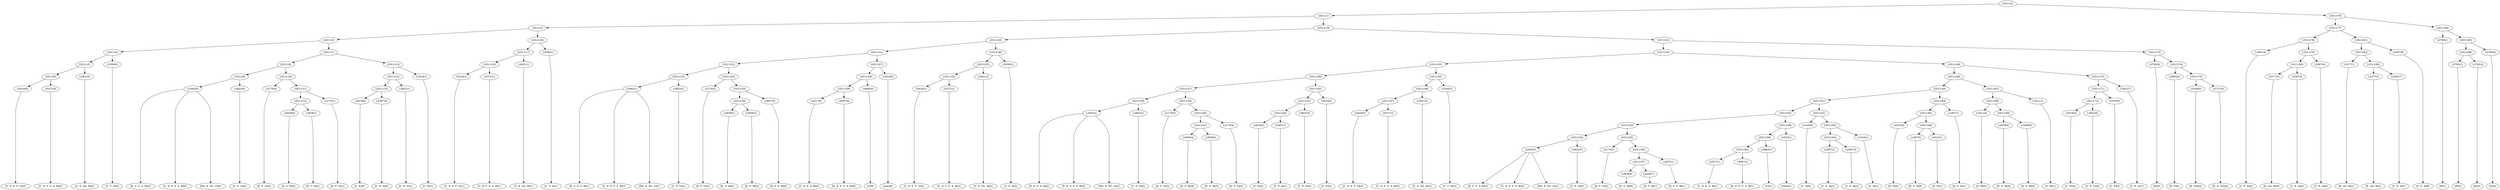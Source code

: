 digraph sample{
"L5416(0)"->"[C  D  E  F  G](0)"
"L5371(0)"->"[C  D  F  G  A  B](0)"
"L5511(6)"->"L5416(0)"
"L5511(6)"->"L5371(0)"
"L3451(0)"->"[C  E  Gis  B](0)"
"L5511(5)"->"L5511(6)"
"L5511(5)"->"L3451(0)"
"L5350(0)"->"[C  F  A](0)"
"L5511(4)"->"L5511(5)"
"L5511(4)"->"L5350(0)"
"L3362(0)"->"[E  F  G  A  B](0)"
"L3362(0)"->"[C  D  E  F  A  B](0)"
"L3362(0)"->"[Dis  E  Fis  G](0)"
"L3822(0)"->"[C  E  G](0)"
"L5511(9)"->"L3362(0)"
"L5511(9)"->"L3822(0)"
"L2170(0)"->"[D  F  G](0)"
"L2639(0)"->"[D  G  B](0)"
"L2639(1)"->"[D  G  B](1)"
"L5511(12)"->"L2639(0)"
"L5511(12)"->"L2639(1)"
"L2170(1)"->"[D  F  G](1)"
"L5511(11)"->"L5511(12)"
"L5511(11)"->"L2170(1)"
"L5511(10)"->"L2170(0)"
"L5511(10)"->"L5511(11)"
"L5511(8)"->"L5511(9)"
"L5511(8)"->"L5511(10)"
"L3019(0)"->"[C  E](0)"
"L2567(0)"->"[C  E  A](0)"
"L5511(15)"->"L3019(0)"
"L5511(15)"->"L2567(0)"
"L3822(1)"->"[C  E  G](1)"
"L5511(14)"->"L5511(15)"
"L5511(14)"->"L3822(1)"
"L3019(1)"->"[C  E](1)"
"L5511(13)"->"L5511(14)"
"L5511(13)"->"L3019(1)"
"L5511(7)"->"L5511(8)"
"L5511(7)"->"L5511(13)"
"L5511(3)"->"L5511(4)"
"L5511(3)"->"L5511(7)"
"L5416(1)"->"[C  D  E  F  G](1)"
"L5371(1)"->"[C  D  F  G  A  B](1)"
"L5511(18)"->"L5416(1)"
"L5511(18)"->"L5371(1)"
"L3451(1)"->"[C  E  Gis  B](1)"
"L5511(17)"->"L5511(18)"
"L5511(17)"->"L3451(1)"
"L5350(1)"->"[C  F  A](1)"
"L5511(16)"->"L5511(17)"
"L5511(16)"->"L5350(1)"
"L5511(2)"->"L5511(3)"
"L5511(2)"->"L5511(16)"
"L3362(1)"->"[E  F  G  A  B](1)"
"L3362(1)"->"[C  D  E  F  A  B](1)"
"L3362(1)"->"[Dis  E  Fis  G](1)"
"L3822(2)"->"[C  E  G](2)"
"L5511(23)"->"L3362(1)"
"L5511(23)"->"L3822(2)"
"L2170(2)"->"[D  F  G](2)"
"L2639(2)"->"[D  G  B](2)"
"L2639(3)"->"[D  G  B](3)"
"L5511(26)"->"L2639(2)"
"L5511(26)"->"L2639(3)"
"L4037(0)"->"[D  F  G  B](0)"
"L5511(25)"->"L5511(26)"
"L5511(25)"->"L4037(0)"
"L5511(24)"->"L2170(2)"
"L5511(24)"->"L5511(25)"
"L5511(22)"->"L5511(23)"
"L5511(22)"->"L5511(24)"
"L2517(0)"->"[C  D  E  A  B](0)"
"L4567(0)"->"[D  E  F  G  A  B](0)"
"L5511(29)"->"L2517(0)"
"L5511(29)"->"L4567(0)"
"L4865(0)"->"[C](0)"
"L5511(28)"->"L5511(29)"
"L5511(28)"->"L4865(0)"
"L3523(0)"->"[rest](0)"
"L5511(27)"->"L5511(28)"
"L5511(27)"->"L3523(0)"
"L5511(21)"->"L5511(22)"
"L5511(21)"->"L5511(27)"
"L5416(2)"->"[C  D  E  F  G](2)"
"L5371(2)"->"[C  D  F  G  A  B](2)"
"L5511(32)"->"L5416(2)"
"L5511(32)"->"L5371(2)"
"L3451(2)"->"[C  E  Gis  B](2)"
"L5511(31)"->"L5511(32)"
"L5511(31)"->"L3451(2)"
"L5350(2)"->"[C  F  A](2)"
"L5511(30)"->"L5511(31)"
"L5511(30)"->"L5350(2)"
"L5511(20)"->"L5511(21)"
"L5511(20)"->"L5511(30)"
"L3362(2)"->"[E  F  G  A  B](2)"
"L3362(2)"->"[C  D  E  F  A  B](2)"
"L3362(2)"->"[Dis  E  Fis  G](2)"
"L3822(3)"->"[C  E  G](3)"
"L5511(38)"->"L3362(2)"
"L5511(38)"->"L3822(3)"
"L2170(3)"->"[D  F  G](3)"
"L2639(4)"->"[D  G  B](4)"
"L2639(5)"->"[D  G  B](5)"
"L5511(41)"->"L2639(4)"
"L5511(41)"->"L2639(5)"
"L2170(4)"->"[D  F  G](4)"
"L5511(40)"->"L5511(41)"
"L5511(40)"->"L2170(4)"
"L5511(39)"->"L2170(3)"
"L5511(39)"->"L5511(40)"
"L5511(37)"->"L5511(38)"
"L5511(37)"->"L5511(39)"
"L3019(2)"->"[C  E](2)"
"L2567(1)"->"[C  E  A](1)"
"L5511(44)"->"L3019(2)"
"L5511(44)"->"L2567(1)"
"L3822(4)"->"[C  E  G](4)"
"L5511(43)"->"L5511(44)"
"L5511(43)"->"L3822(4)"
"L3019(3)"->"[C  E](3)"
"L5511(42)"->"L5511(43)"
"L5511(42)"->"L3019(3)"
"L5511(36)"->"L5511(37)"
"L5511(36)"->"L5511(42)"
"L5416(3)"->"[C  D  E  F  G](3)"
"L5371(3)"->"[C  D  F  G  A  B](3)"
"L5511(47)"->"L5416(3)"
"L5511(47)"->"L5371(3)"
"L3451(3)"->"[C  E  Gis  B](3)"
"L5511(46)"->"L5511(47)"
"L5511(46)"->"L3451(3)"
"L5350(3)"->"[C  F  A](3)"
"L5511(45)"->"L5511(46)"
"L5511(45)"->"L5350(3)"
"L5511(35)"->"L5511(36)"
"L5511(35)"->"L5511(45)"
"L3362(3)"->"[E  F  G  A  B](3)"
"L3362(3)"->"[C  D  E  F  A  B](3)"
"L3362(3)"->"[Dis  E  Fis  G](3)"
"L3822(5)"->"[C  E  G](5)"
"L5511(54)"->"L3362(3)"
"L5511(54)"->"L3822(5)"
"L2170(5)"->"[D  F  G](5)"
"L2639(6)"->"[D  G  B](6)"
"L2639(7)"->"[D  G  B](7)"
"L5511(57)"->"L2639(6)"
"L5511(57)"->"L2639(7)"
"L4037(1)"->"[D  F  G  B](1)"
"L5511(56)"->"L5511(57)"
"L5511(56)"->"L4037(1)"
"L5511(55)"->"L2170(5)"
"L5511(55)"->"L5511(56)"
"L5511(53)"->"L5511(54)"
"L5511(53)"->"L5511(55)"
"L2517(1)"->"[C  D  E  A  B](1)"
"L4567(1)"->"[D  E  F  G  A  B](1)"
"L5511(60)"->"L2517(1)"
"L5511(60)"->"L4567(1)"
"L4865(1)"->"[C](1)"
"L5511(59)"->"L5511(60)"
"L5511(59)"->"L4865(1)"
"L3523(1)"->"[rest](1)"
"L5511(58)"->"L5511(59)"
"L5511(58)"->"L3523(1)"
"L5511(52)"->"L5511(53)"
"L5511(52)"->"L5511(58)"
"L1016(0)"->"[C  A](0)"
"L2567(2)"->"[C  E  A](2)"
"L2567(3)"->"[C  E  A](3)"
"L5511(63)"->"L2567(2)"
"L5511(63)"->"L2567(3)"
"L1016(1)"->"[C  A](1)"
"L5511(62)"->"L5511(63)"
"L5511(62)"->"L1016(1)"
"L5511(61)"->"L1016(0)"
"L5511(61)"->"L5511(62)"
"L5511(51)"->"L5511(52)"
"L5511(51)"->"L5511(61)"
"L4313(0)"->"[D  F](0)"
"L1467(0)"->"[D  F  A](0)"
"L4313(1)"->"[D  F](1)"
"L5511(66)"->"L1467(0)"
"L5511(66)"->"L4313(1)"
"L5511(65)"->"L4313(0)"
"L5511(65)"->"L5511(66)"
"L1467(1)"->"[D  F  A](1)"
"L5511(64)"->"L5511(65)"
"L5511(64)"->"L1467(1)"
"L5511(50)"->"L5511(51)"
"L5511(50)"->"L5511(64)"
"L1611(0)"->"[G  B](0)"
"L2639(8)"->"[D  G  B](8)"
"L2639(9)"->"[D  G  B](9)"
"L5511(69)"->"L2639(8)"
"L5511(69)"->"L2639(9)"
"L5511(68)"->"L1611(0)"
"L5511(68)"->"L5511(69)"
"L1611(1)"->"[G  B](1)"
"L5511(67)"->"L5511(68)"
"L5511(67)"->"L1611(1)"
"L5511(49)"->"L5511(50)"
"L5511(49)"->"L5511(67)"
"L3019(4)"->"[C  E](4)"
"L3822(6)"->"[C  E  G](6)"
"L5511(72)"->"L3019(4)"
"L5511(72)"->"L3822(6)"
"L3019(5)"->"[C  E](5)"
"L5511(71)"->"L5511(72)"
"L5511(71)"->"L3019(5)"
"L3822(7)"->"[C  E  G](7)"
"L5511(70)"->"L5511(71)"
"L5511(70)"->"L3822(7)"
"L5511(48)"->"L5511(49)"
"L5511(48)"->"L5511(70)"
"L5511(34)"->"L5511(35)"
"L5511(34)"->"L5511(48)"
"L3765(0)"->"[E](0)"
"L2804(0)"->"[E  F](0)"
"L3164(0)"->"[E  Fis](0)"
"L3727(0)"->"[D  E  Gis](0)"
"L5511(75)"->"L3164(0)"
"L5511(75)"->"L3727(0)"
"L5511(74)"->"L2804(0)"
"L5511(74)"->"L5511(75)"
"L5511(73)"->"L3765(0)"
"L5511(73)"->"L5511(74)"
"L5511(33)"->"L5511(34)"
"L5511(33)"->"L5511(73)"
"L5511(19)"->"L5511(20)"
"L5511(19)"->"L5511(33)"
"L5511(1)"->"L5511(2)"
"L5511(1)"->"L5511(19)"
"L2567(4)"->"[C  E  A](4)"
"L3377(0)"->"[E  Gis  B](0)"
"L2567(5)"->"[C  E  A](5)"
"L5511(80)"->"L3377(0)"
"L5511(80)"->"L2567(5)"
"L2567(6)"->"[C  E  A](6)"
"L5511(79)"->"L5511(80)"
"L5511(79)"->"L2567(6)"
"L5511(78)"->"L2567(4)"
"L5511(78)"->"L5511(79)"
"L3377(1)"->"[E  Gis  B](1)"
"L3377(2)"->"[E  Gis  B](2)"
"L2567(7)"->"[C  E  A](7)"
"L5511(83)"->"L3377(2)"
"L5511(83)"->"L2567(7)"
"L5511(82)"->"L3377(1)"
"L5511(82)"->"L5511(83)"
"L2567(8)"->"[C  E  A](8)"
"L5511(81)"->"L5511(82)"
"L5511(81)"->"L2567(8)"
"L5511(77)"->"L5511(78)"
"L5511(77)"->"L5511(81)"
"L3765(1)"->"[E](1)"
"L3765(2)"->"[E](2)"
"L3765(3)"->"[E](3)"
"L5511(86)"->"L3765(2)"
"L5511(86)"->"L3765(3)"
"L3765(4)"->"[E](4)"
"L5511(85)"->"L5511(86)"
"L5511(85)"->"L3765(4)"
"L5511(84)"->"L3765(1)"
"L5511(84)"->"L5511(85)"
"L5511(76)"->"L5511(77)"
"L5511(76)"->"L5511(84)"
"L5511(0)"->"L5511(1)"
"L5511(0)"->"L5511(76)"
{rank = min; "L5511(0)"}
{rank = same; "L5511(1)"; "L5511(76)";}
{rank = same; "L5511(2)"; "L5511(19)"; "L5511(77)"; "L5511(84)";}
{rank = same; "L5511(3)"; "L5511(16)"; "L5511(20)"; "L5511(33)"; "L5511(78)"; "L5511(81)"; "L3765(1)"; "L5511(85)";}
{rank = same; "L5511(4)"; "L5511(7)"; "L5511(17)"; "L5350(1)"; "L5511(21)"; "L5511(30)"; "L5511(34)"; "L5511(73)"; "L2567(4)"; "L5511(79)"; "L5511(82)"; "L2567(8)"; "L5511(86)"; "L3765(4)";}
{rank = same; "L5511(5)"; "L5350(0)"; "L5511(8)"; "L5511(13)"; "L5511(18)"; "L3451(1)"; "L5511(22)"; "L5511(27)"; "L5511(31)"; "L5350(2)"; "L5511(35)"; "L5511(48)"; "L3765(0)"; "L5511(74)"; "L5511(80)"; "L2567(6)"; "L3377(1)"; "L5511(83)"; "L3765(2)"; "L3765(3)";}
{rank = same; "L5511(6)"; "L3451(0)"; "L5511(9)"; "L5511(10)"; "L5511(14)"; "L3019(1)"; "L5416(1)"; "L5371(1)"; "L5511(23)"; "L5511(24)"; "L5511(28)"; "L3523(0)"; "L5511(32)"; "L3451(2)"; "L5511(36)"; "L5511(45)"; "L5511(49)"; "L5511(70)"; "L2804(0)"; "L5511(75)"; "L3377(0)"; "L2567(5)"; "L3377(2)"; "L2567(7)";}
{rank = same; "L5416(0)"; "L5371(0)"; "L3362(0)"; "L3822(0)"; "L2170(0)"; "L5511(11)"; "L5511(15)"; "L3822(1)"; "L3362(1)"; "L3822(2)"; "L2170(2)"; "L5511(25)"; "L5511(29)"; "L4865(0)"; "L5416(2)"; "L5371(2)"; "L5511(37)"; "L5511(42)"; "L5511(46)"; "L5350(3)"; "L5511(50)"; "L5511(67)"; "L5511(71)"; "L3822(7)"; "L3164(0)"; "L3727(0)";}
{rank = same; "L5511(12)"; "L2170(1)"; "L3019(0)"; "L2567(0)"; "L5511(26)"; "L4037(0)"; "L2517(0)"; "L4567(0)"; "L5511(38)"; "L5511(39)"; "L5511(43)"; "L3019(3)"; "L5511(47)"; "L3451(3)"; "L5511(51)"; "L5511(64)"; "L5511(68)"; "L1611(1)"; "L5511(72)"; "L3019(5)";}
{rank = same; "L2639(0)"; "L2639(1)"; "L2639(2)"; "L2639(3)"; "L3362(2)"; "L3822(3)"; "L2170(3)"; "L5511(40)"; "L5511(44)"; "L3822(4)"; "L5416(3)"; "L5371(3)"; "L5511(52)"; "L5511(61)"; "L5511(65)"; "L1467(1)"; "L1611(0)"; "L5511(69)"; "L3019(4)"; "L3822(6)";}
{rank = same; "L5511(41)"; "L2170(4)"; "L3019(2)"; "L2567(1)"; "L5511(53)"; "L5511(58)"; "L1016(0)"; "L5511(62)"; "L4313(0)"; "L5511(66)"; "L2639(8)"; "L2639(9)";}
{rank = same; "L2639(4)"; "L2639(5)"; "L5511(54)"; "L5511(55)"; "L5511(59)"; "L3523(1)"; "L5511(63)"; "L1016(1)"; "L1467(0)"; "L4313(1)";}
{rank = same; "L3362(3)"; "L3822(5)"; "L2170(5)"; "L5511(56)"; "L5511(60)"; "L4865(1)"; "L2567(2)"; "L2567(3)";}
{rank = same; "L5511(57)"; "L4037(1)"; "L2517(1)"; "L4567(1)";}
{rank = same; "L2639(6)"; "L2639(7)";}
{rank = max; "[C  A](0)"; "[C  A](1)"; "[C  D  E  A  B](0)"; "[C  D  E  A  B](1)"; "[C  D  E  F  A  B](0)"; "[C  D  E  F  A  B](1)"; "[C  D  E  F  A  B](2)"; "[C  D  E  F  A  B](3)"; "[C  D  E  F  G](0)"; "[C  D  E  F  G](1)"; "[C  D  E  F  G](2)"; "[C  D  E  F  G](3)"; "[C  D  F  G  A  B](0)"; "[C  D  F  G  A  B](1)"; "[C  D  F  G  A  B](2)"; "[C  D  F  G  A  B](3)"; "[C  E  A](0)"; "[C  E  A](1)"; "[C  E  A](2)"; "[C  E  A](3)"; "[C  E  A](4)"; "[C  E  A](5)"; "[C  E  A](6)"; "[C  E  A](7)"; "[C  E  A](8)"; "[C  E  G](0)"; "[C  E  G](1)"; "[C  E  G](2)"; "[C  E  G](3)"; "[C  E  G](4)"; "[C  E  G](5)"; "[C  E  G](6)"; "[C  E  G](7)"; "[C  E  Gis  B](0)"; "[C  E  Gis  B](1)"; "[C  E  Gis  B](2)"; "[C  E  Gis  B](3)"; "[C  E](0)"; "[C  E](1)"; "[C  E](2)"; "[C  E](3)"; "[C  E](4)"; "[C  E](5)"; "[C  F  A](0)"; "[C  F  A](1)"; "[C  F  A](2)"; "[C  F  A](3)"; "[C](0)"; "[C](1)"; "[D  E  F  G  A  B](0)"; "[D  E  F  G  A  B](1)"; "[D  E  Gis](0)"; "[D  F  A](0)"; "[D  F  A](1)"; "[D  F  G  B](0)"; "[D  F  G  B](1)"; "[D  F  G](0)"; "[D  F  G](1)"; "[D  F  G](2)"; "[D  F  G](3)"; "[D  F  G](4)"; "[D  F  G](5)"; "[D  F](0)"; "[D  F](1)"; "[D  G  B](0)"; "[D  G  B](1)"; "[D  G  B](2)"; "[D  G  B](3)"; "[D  G  B](4)"; "[D  G  B](5)"; "[D  G  B](6)"; "[D  G  B](7)"; "[D  G  B](8)"; "[D  G  B](9)"; "[Dis  E  Fis  G](0)"; "[Dis  E  Fis  G](1)"; "[Dis  E  Fis  G](2)"; "[Dis  E  Fis  G](3)"; "[E  F  G  A  B](0)"; "[E  F  G  A  B](1)"; "[E  F  G  A  B](2)"; "[E  F  G  A  B](3)"; "[E  F](0)"; "[E  Fis](0)"; "[E  Gis  B](0)"; "[E  Gis  B](1)"; "[E  Gis  B](2)"; "[E](0)"; "[E](1)"; "[E](2)"; "[E](3)"; "[E](4)"; "[G  B](0)"; "[G  B](1)"; "[rest](0)"; "[rest](1)";}
}
